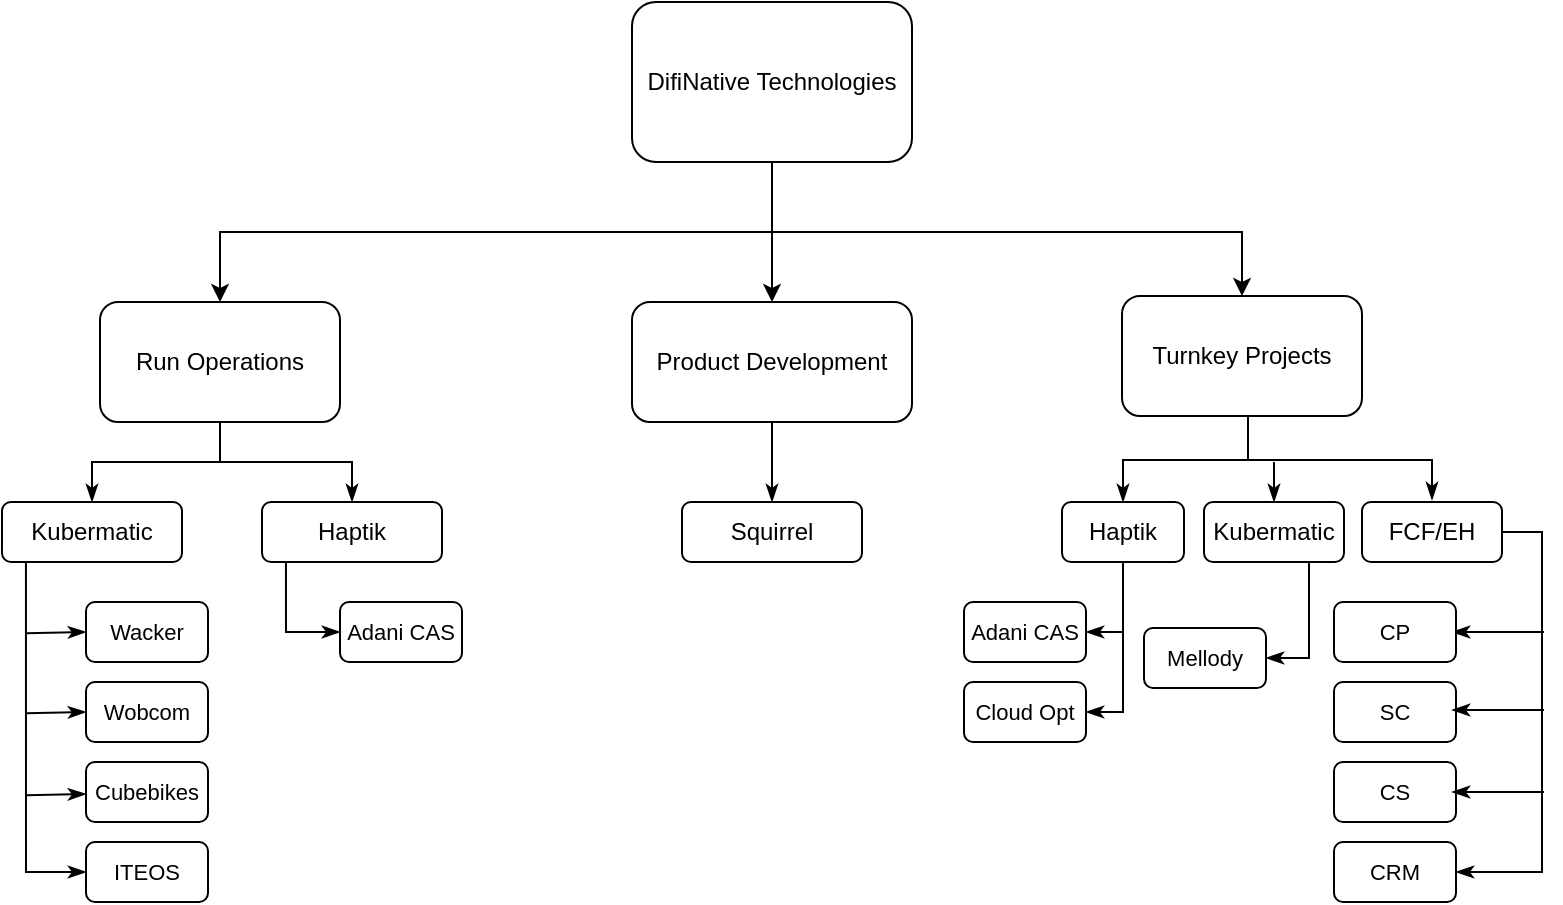 <mxfile version="20.3.3" type="github">
  <diagram id="VfljyiqSHa8H4hP4PLGD" name="Page-1">
    <mxGraphModel dx="782" dy="436" grid="1" gridSize="10" guides="1" tooltips="1" connect="1" arrows="1" fold="1" page="1" pageScale="1" pageWidth="850" pageHeight="1100" math="0" shadow="0">
      <root>
        <mxCell id="0" />
        <mxCell id="1" parent="0" />
        <mxCell id="V8Zo_L0LIopDycVrbm4u-4" style="edgeStyle=orthogonalEdgeStyle;rounded=0;orthogonalLoop=1;jettySize=auto;html=1;exitX=0.5;exitY=1;exitDx=0;exitDy=0;entryX=0.5;entryY=0;entryDx=0;entryDy=0;" edge="1" parent="1" source="V8Zo_L0LIopDycVrbm4u-1" target="V8Zo_L0LIopDycVrbm4u-2">
          <mxGeometry relative="1" as="geometry" />
        </mxCell>
        <mxCell id="V8Zo_L0LIopDycVrbm4u-5" style="edgeStyle=orthogonalEdgeStyle;rounded=0;orthogonalLoop=1;jettySize=auto;html=1;entryX=0.5;entryY=0;entryDx=0;entryDy=0;" edge="1" parent="1" target="V8Zo_L0LIopDycVrbm4u-3">
          <mxGeometry relative="1" as="geometry">
            <mxPoint x="428" y="185" as="sourcePoint" />
            <mxPoint x="688" y="255" as="targetPoint" />
            <Array as="points">
              <mxPoint x="428" y="225" />
              <mxPoint x="663" y="225" />
            </Array>
          </mxGeometry>
        </mxCell>
        <mxCell id="V8Zo_L0LIopDycVrbm4u-8" style="edgeStyle=none;rounded=0;orthogonalLoop=1;jettySize=auto;html=1;exitX=0.5;exitY=1;exitDx=0;exitDy=0;entryX=0.5;entryY=0;entryDx=0;entryDy=0;" edge="1" parent="1" source="V8Zo_L0LIopDycVrbm4u-1" target="V8Zo_L0LIopDycVrbm4u-6">
          <mxGeometry relative="1" as="geometry" />
        </mxCell>
        <mxCell id="V8Zo_L0LIopDycVrbm4u-1" value="DifiNative Technologies" style="rounded=1;whiteSpace=wrap;html=1;" vertex="1" parent="1">
          <mxGeometry x="358" y="110" width="140" height="80" as="geometry" />
        </mxCell>
        <mxCell id="V8Zo_L0LIopDycVrbm4u-2" value="Run Operations" style="rounded=1;whiteSpace=wrap;html=1;" vertex="1" parent="1">
          <mxGeometry x="92" y="260" width="120" height="60" as="geometry" />
        </mxCell>
        <mxCell id="V8Zo_L0LIopDycVrbm4u-3" value="Turnkey Projects" style="rounded=1;whiteSpace=wrap;html=1;" vertex="1" parent="1">
          <mxGeometry x="603" y="257" width="120" height="60" as="geometry" />
        </mxCell>
        <mxCell id="V8Zo_L0LIopDycVrbm4u-6" value="Product Development" style="rounded=1;whiteSpace=wrap;html=1;" vertex="1" parent="1">
          <mxGeometry x="358" y="260" width="140" height="60" as="geometry" />
        </mxCell>
        <mxCell id="V8Zo_L0LIopDycVrbm4u-48" style="edgeStyle=orthogonalEdgeStyle;rounded=0;orthogonalLoop=1;jettySize=auto;html=1;exitX=0.5;exitY=0;exitDx=0;exitDy=0;entryX=0.5;entryY=1;entryDx=0;entryDy=0;fontSize=11;startArrow=classicThin;startFill=1;endArrow=none;endFill=0;" edge="1" parent="1" source="V8Zo_L0LIopDycVrbm4u-9" target="V8Zo_L0LIopDycVrbm4u-2">
          <mxGeometry relative="1" as="geometry" />
        </mxCell>
        <mxCell id="V8Zo_L0LIopDycVrbm4u-9" value="Haptik" style="rounded=1;whiteSpace=wrap;html=1;" vertex="1" parent="1">
          <mxGeometry x="173" y="360" width="90" height="30" as="geometry" />
        </mxCell>
        <mxCell id="V8Zo_L0LIopDycVrbm4u-46" style="edgeStyle=orthogonalEdgeStyle;rounded=0;orthogonalLoop=1;jettySize=auto;html=1;exitX=0.5;exitY=0;exitDx=0;exitDy=0;entryX=0.5;entryY=1;entryDx=0;entryDy=0;fontSize=11;startArrow=classicThin;startFill=1;endArrow=none;endFill=0;" edge="1" parent="1" source="V8Zo_L0LIopDycVrbm4u-10" target="V8Zo_L0LIopDycVrbm4u-2">
          <mxGeometry relative="1" as="geometry" />
        </mxCell>
        <mxCell id="V8Zo_L0LIopDycVrbm4u-10" value="Kubermatic" style="rounded=1;whiteSpace=wrap;html=1;" vertex="1" parent="1">
          <mxGeometry x="43" y="360" width="90" height="30" as="geometry" />
        </mxCell>
        <mxCell id="V8Zo_L0LIopDycVrbm4u-49" style="edgeStyle=orthogonalEdgeStyle;rounded=0;orthogonalLoop=1;jettySize=auto;html=1;exitX=0.5;exitY=0;exitDx=0;exitDy=0;entryX=0.5;entryY=1;entryDx=0;entryDy=0;fontSize=11;startArrow=classicThin;startFill=1;endArrow=none;endFill=0;" edge="1" parent="1" source="V8Zo_L0LIopDycVrbm4u-12" target="V8Zo_L0LIopDycVrbm4u-6">
          <mxGeometry relative="1" as="geometry" />
        </mxCell>
        <mxCell id="V8Zo_L0LIopDycVrbm4u-12" value="Squirrel" style="rounded=1;whiteSpace=wrap;html=1;" vertex="1" parent="1">
          <mxGeometry x="383" y="360" width="90" height="30" as="geometry" />
        </mxCell>
        <mxCell id="V8Zo_L0LIopDycVrbm4u-21" style="edgeStyle=orthogonalEdgeStyle;rounded=0;orthogonalLoop=1;jettySize=auto;html=1;exitX=0.75;exitY=1;exitDx=0;exitDy=0;entryX=1;entryY=0.5;entryDx=0;entryDy=0;fontSize=11;endArrow=classicThin;endFill=1;" edge="1" parent="1" source="V8Zo_L0LIopDycVrbm4u-13" target="V8Zo_L0LIopDycVrbm4u-20">
          <mxGeometry relative="1" as="geometry" />
        </mxCell>
        <mxCell id="V8Zo_L0LIopDycVrbm4u-53" style="edgeStyle=none;rounded=0;orthogonalLoop=1;jettySize=auto;html=1;exitX=0.5;exitY=0;exitDx=0;exitDy=0;fontSize=11;startArrow=classicThin;startFill=1;endArrow=none;endFill=0;" edge="1" parent="1" source="V8Zo_L0LIopDycVrbm4u-13">
          <mxGeometry relative="1" as="geometry">
            <mxPoint x="679" y="340" as="targetPoint" />
          </mxGeometry>
        </mxCell>
        <mxCell id="V8Zo_L0LIopDycVrbm4u-13" value="Kubermatic" style="rounded=1;whiteSpace=wrap;html=1;" vertex="1" parent="1">
          <mxGeometry x="644" y="360" width="70" height="30" as="geometry" />
        </mxCell>
        <mxCell id="V8Zo_L0LIopDycVrbm4u-18" style="edgeStyle=orthogonalEdgeStyle;rounded=0;orthogonalLoop=1;jettySize=auto;html=1;exitX=0.5;exitY=1;exitDx=0;exitDy=0;entryX=1;entryY=0.5;entryDx=0;entryDy=0;fontSize=11;endArrow=classicThin;endFill=1;" edge="1" parent="1" source="V8Zo_L0LIopDycVrbm4u-14" target="V8Zo_L0LIopDycVrbm4u-16">
          <mxGeometry relative="1" as="geometry">
            <Array as="points">
              <mxPoint x="604" y="425" />
            </Array>
          </mxGeometry>
        </mxCell>
        <mxCell id="V8Zo_L0LIopDycVrbm4u-19" style="edgeStyle=orthogonalEdgeStyle;rounded=0;orthogonalLoop=1;jettySize=auto;html=1;exitX=0.5;exitY=1;exitDx=0;exitDy=0;entryX=1;entryY=0.5;entryDx=0;entryDy=0;fontSize=11;endArrow=classicThin;endFill=1;" edge="1" parent="1" source="V8Zo_L0LIopDycVrbm4u-14" target="V8Zo_L0LIopDycVrbm4u-17">
          <mxGeometry relative="1" as="geometry">
            <Array as="points">
              <mxPoint x="604" y="465" />
            </Array>
          </mxGeometry>
        </mxCell>
        <mxCell id="V8Zo_L0LIopDycVrbm4u-50" style="edgeStyle=orthogonalEdgeStyle;rounded=0;orthogonalLoop=1;jettySize=auto;html=1;exitX=0.5;exitY=0;exitDx=0;exitDy=0;fontSize=11;startArrow=classicThin;startFill=1;endArrow=none;endFill=0;entryX=0.5;entryY=1;entryDx=0;entryDy=0;" edge="1" parent="1" source="V8Zo_L0LIopDycVrbm4u-14" target="V8Zo_L0LIopDycVrbm4u-3">
          <mxGeometry relative="1" as="geometry">
            <mxPoint x="666" y="320" as="targetPoint" />
            <Array as="points">
              <mxPoint x="604" y="339" />
              <mxPoint x="666" y="339" />
              <mxPoint x="666" y="317" />
            </Array>
          </mxGeometry>
        </mxCell>
        <mxCell id="V8Zo_L0LIopDycVrbm4u-14" value="Haptik" style="rounded=1;whiteSpace=wrap;html=1;" vertex="1" parent="1">
          <mxGeometry x="573" y="360" width="61" height="30" as="geometry" />
        </mxCell>
        <mxCell id="V8Zo_L0LIopDycVrbm4u-27" style="edgeStyle=orthogonalEdgeStyle;rounded=0;orthogonalLoop=1;jettySize=auto;html=1;exitX=1;exitY=0.5;exitDx=0;exitDy=0;entryX=1;entryY=0.5;entryDx=0;entryDy=0;fontSize=11;endArrow=classicThin;endFill=1;" edge="1" parent="1" source="V8Zo_L0LIopDycVrbm4u-15" target="V8Zo_L0LIopDycVrbm4u-25">
          <mxGeometry relative="1" as="geometry" />
        </mxCell>
        <mxCell id="V8Zo_L0LIopDycVrbm4u-52" style="edgeStyle=orthogonalEdgeStyle;rounded=0;orthogonalLoop=1;jettySize=auto;html=1;exitX=0.5;exitY=0;exitDx=0;exitDy=0;fontSize=11;startArrow=classicThin;startFill=1;endArrow=none;endFill=0;" edge="1" parent="1">
          <mxGeometry relative="1" as="geometry">
            <mxPoint x="666" y="319" as="targetPoint" />
            <mxPoint x="758" y="359" as="sourcePoint" />
            <Array as="points">
              <mxPoint x="758" y="339" />
              <mxPoint x="666" y="339" />
            </Array>
          </mxGeometry>
        </mxCell>
        <mxCell id="V8Zo_L0LIopDycVrbm4u-15" value="FCF/EH" style="rounded=1;whiteSpace=wrap;html=1;" vertex="1" parent="1">
          <mxGeometry x="723" y="360" width="70" height="30" as="geometry" />
        </mxCell>
        <mxCell id="V8Zo_L0LIopDycVrbm4u-16" value="Adani CAS" style="rounded=1;whiteSpace=wrap;html=1;fontSize=11;" vertex="1" parent="1">
          <mxGeometry x="524" y="410" width="61" height="30" as="geometry" />
        </mxCell>
        <mxCell id="V8Zo_L0LIopDycVrbm4u-17" value="Cloud Opt" style="rounded=1;whiteSpace=wrap;html=1;fontSize=11;" vertex="1" parent="1">
          <mxGeometry x="524" y="450" width="61" height="30" as="geometry" />
        </mxCell>
        <mxCell id="V8Zo_L0LIopDycVrbm4u-20" value="Mellody" style="rounded=1;whiteSpace=wrap;html=1;fontSize=11;" vertex="1" parent="1">
          <mxGeometry x="614" y="423" width="61" height="30" as="geometry" />
        </mxCell>
        <mxCell id="V8Zo_L0LIopDycVrbm4u-30" style="edgeStyle=none;rounded=0;orthogonalLoop=1;jettySize=auto;html=1;exitX=1;exitY=0.5;exitDx=0;exitDy=0;fontSize=11;startArrow=classicThin;startFill=1;endArrow=none;endFill=0;" edge="1" parent="1">
          <mxGeometry relative="1" as="geometry">
            <mxPoint x="814" y="425" as="targetPoint" />
            <mxPoint x="768" y="425" as="sourcePoint" />
          </mxGeometry>
        </mxCell>
        <mxCell id="V8Zo_L0LIopDycVrbm4u-22" value="CP" style="rounded=1;whiteSpace=wrap;html=1;fontSize=11;" vertex="1" parent="1">
          <mxGeometry x="709" y="410" width="61" height="30" as="geometry" />
        </mxCell>
        <mxCell id="V8Zo_L0LIopDycVrbm4u-23" value="SC" style="rounded=1;whiteSpace=wrap;html=1;fontSize=11;" vertex="1" parent="1">
          <mxGeometry x="709" y="450" width="61" height="30" as="geometry" />
        </mxCell>
        <mxCell id="V8Zo_L0LIopDycVrbm4u-24" value="CS" style="rounded=1;whiteSpace=wrap;html=1;fontSize=11;" vertex="1" parent="1">
          <mxGeometry x="709" y="490" width="61" height="30" as="geometry" />
        </mxCell>
        <mxCell id="V8Zo_L0LIopDycVrbm4u-25" value="CRM" style="rounded=1;whiteSpace=wrap;html=1;fontSize=11;" vertex="1" parent="1">
          <mxGeometry x="709" y="530" width="61" height="30" as="geometry" />
        </mxCell>
        <mxCell id="V8Zo_L0LIopDycVrbm4u-31" style="edgeStyle=none;rounded=0;orthogonalLoop=1;jettySize=auto;html=1;exitX=1;exitY=0.5;exitDx=0;exitDy=0;fontSize=11;startArrow=classicThin;startFill=1;endArrow=none;endFill=0;" edge="1" parent="1">
          <mxGeometry relative="1" as="geometry">
            <mxPoint x="814" y="464" as="targetPoint" />
            <mxPoint x="768" y="464" as="sourcePoint" />
          </mxGeometry>
        </mxCell>
        <mxCell id="V8Zo_L0LIopDycVrbm4u-32" style="edgeStyle=none;rounded=0;orthogonalLoop=1;jettySize=auto;html=1;exitX=1;exitY=0.5;exitDx=0;exitDy=0;fontSize=11;startArrow=classicThin;startFill=1;endArrow=none;endFill=0;" edge="1" parent="1">
          <mxGeometry relative="1" as="geometry">
            <mxPoint x="814" y="505" as="targetPoint" />
            <mxPoint x="768" y="505" as="sourcePoint" />
          </mxGeometry>
        </mxCell>
        <mxCell id="V8Zo_L0LIopDycVrbm4u-40" style="edgeStyle=none;rounded=0;orthogonalLoop=1;jettySize=auto;html=1;exitX=0;exitY=0.5;exitDx=0;exitDy=0;fontSize=11;startArrow=classicThin;startFill=1;endArrow=none;endFill=0;" edge="1" parent="1" source="V8Zo_L0LIopDycVrbm4u-33">
          <mxGeometry relative="1" as="geometry">
            <mxPoint x="55" y="425.667" as="targetPoint" />
          </mxGeometry>
        </mxCell>
        <mxCell id="V8Zo_L0LIopDycVrbm4u-33" value="Wacker" style="rounded=1;whiteSpace=wrap;html=1;fontSize=11;" vertex="1" parent="1">
          <mxGeometry x="85" y="410" width="61" height="30" as="geometry" />
        </mxCell>
        <mxCell id="V8Zo_L0LIopDycVrbm4u-34" value="Wobcom" style="rounded=1;whiteSpace=wrap;html=1;fontSize=11;" vertex="1" parent="1">
          <mxGeometry x="85" y="450" width="61" height="30" as="geometry" />
        </mxCell>
        <mxCell id="V8Zo_L0LIopDycVrbm4u-35" value="Cubebikes" style="rounded=1;whiteSpace=wrap;html=1;fontSize=11;" vertex="1" parent="1">
          <mxGeometry x="85" y="490" width="61" height="30" as="geometry" />
        </mxCell>
        <mxCell id="V8Zo_L0LIopDycVrbm4u-38" style="edgeStyle=orthogonalEdgeStyle;rounded=0;orthogonalLoop=1;jettySize=auto;html=1;exitX=0;exitY=0.5;exitDx=0;exitDy=0;entryX=0.133;entryY=1;entryDx=0;entryDy=0;entryPerimeter=0;fontSize=11;startArrow=classicThin;startFill=1;endArrow=none;endFill=0;" edge="1" parent="1" source="V8Zo_L0LIopDycVrbm4u-36" target="V8Zo_L0LIopDycVrbm4u-10">
          <mxGeometry relative="1" as="geometry" />
        </mxCell>
        <mxCell id="V8Zo_L0LIopDycVrbm4u-36" value="ITEOS" style="rounded=1;whiteSpace=wrap;html=1;fontSize=11;" vertex="1" parent="1">
          <mxGeometry x="85" y="530" width="61" height="30" as="geometry" />
        </mxCell>
        <mxCell id="V8Zo_L0LIopDycVrbm4u-41" style="edgeStyle=none;rounded=0;orthogonalLoop=1;jettySize=auto;html=1;exitX=0;exitY=0.5;exitDx=0;exitDy=0;fontSize=11;startArrow=classicThin;startFill=1;endArrow=none;endFill=0;" edge="1" parent="1">
          <mxGeometry relative="1" as="geometry">
            <mxPoint x="55" y="465.667" as="targetPoint" />
            <mxPoint x="85" y="465" as="sourcePoint" />
          </mxGeometry>
        </mxCell>
        <mxCell id="V8Zo_L0LIopDycVrbm4u-42" style="edgeStyle=none;rounded=0;orthogonalLoop=1;jettySize=auto;html=1;exitX=0;exitY=0.5;exitDx=0;exitDy=0;fontSize=11;startArrow=classicThin;startFill=1;endArrow=none;endFill=0;" edge="1" parent="1">
          <mxGeometry relative="1" as="geometry">
            <mxPoint x="55" y="506.667" as="targetPoint" />
            <mxPoint x="85" y="506" as="sourcePoint" />
          </mxGeometry>
        </mxCell>
        <mxCell id="V8Zo_L0LIopDycVrbm4u-45" style="edgeStyle=orthogonalEdgeStyle;rounded=0;orthogonalLoop=1;jettySize=auto;html=1;exitX=0;exitY=0.5;exitDx=0;exitDy=0;entryX=0.133;entryY=1;entryDx=0;entryDy=0;entryPerimeter=0;fontSize=11;startArrow=classicThin;startFill=1;endArrow=none;endFill=0;" edge="1" parent="1" source="V8Zo_L0LIopDycVrbm4u-43" target="V8Zo_L0LIopDycVrbm4u-9">
          <mxGeometry relative="1" as="geometry" />
        </mxCell>
        <mxCell id="V8Zo_L0LIopDycVrbm4u-43" value="Adani CAS" style="rounded=1;whiteSpace=wrap;html=1;fontSize=11;" vertex="1" parent="1">
          <mxGeometry x="212" y="410" width="61" height="30" as="geometry" />
        </mxCell>
      </root>
    </mxGraphModel>
  </diagram>
</mxfile>
